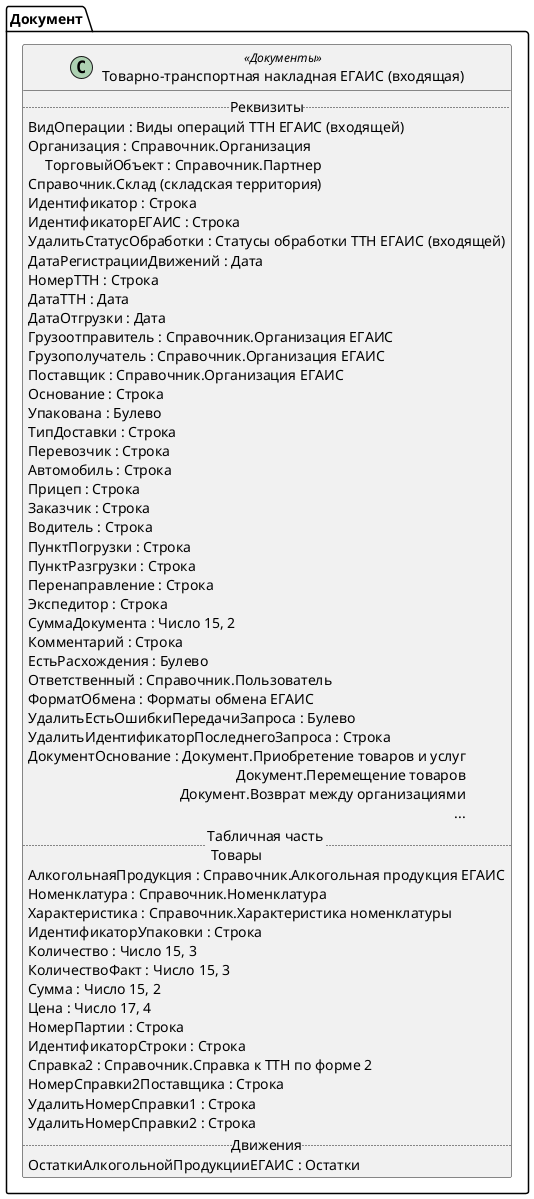 ﻿@startuml ТТНВходящаяЕГАИС
'!include templates.wsd
'..\include templates.wsd
class Документ.ТТНВходящаяЕГАИС as "Товарно-транспортная накладная ЕГАИС (входящая)" <<Документы>>
{
..Реквизиты..
ВидОперации : Виды операций ТТН ЕГАИС (входящей)
Организация : Справочник.Организация
ТорговыйОбъект : Справочник.Партнер\rСправочник.Склад (складская территория)
Идентификатор : Строка
ИдентификаторЕГАИС : Строка
УдалитьСтатусОбработки : Статусы обработки ТТН ЕГАИС (входящей)
ДатаРегистрацииДвижений : Дата
НомерТТН : Строка
ДатаТТН : Дата
ДатаОтгрузки : Дата
Грузоотправитель : Справочник.Организация ЕГАИС
Грузополучатель : Справочник.Организация ЕГАИС
Поставщик : Справочник.Организация ЕГАИС
Основание : Строка
Упакована : Булево
ТипДоставки : Строка
Перевозчик : Строка
Автомобиль : Строка
Прицеп : Строка
Заказчик : Строка
Водитель : Строка
ПунктПогрузки : Строка
ПунктРазгрузки : Строка
Перенаправление : Строка
Экспедитор : Строка
СуммаДокумента : Число 15, 2
Комментарий : Строка
ЕстьРасхождения : Булево
Ответственный : Справочник.Пользователь
ФорматОбмена : Форматы обмена ЕГАИС
УдалитьЕстьОшибкиПередачиЗапроса : Булево
УдалитьИдентификаторПоследнегоЗапроса : Строка
ДокументОснование : Документ.Приобретение товаров и услуг\rДокумент.Перемещение товаров\rДокумент.Возврат между организациями\r...
..Табличная часть \n Товары..
АлкогольнаяПродукция : Справочник.Алкогольная продукция ЕГАИС
Номенклатура : Справочник.Номенклатура
Характеристика : Справочник.Характеристика номенклатуры
ИдентификаторУпаковки : Строка
Количество : Число 15, 3
КоличествоФакт : Число 15, 3
Сумма : Число 15, 2
Цена : Число 17, 4
НомерПартии : Строка
ИдентификаторСтроки : Строка
Справка2 : Справочник.Справка к ТТН по форме 2
НомерСправки2Поставщика : Строка
УдалитьНомерСправки1 : Строка
УдалитьНомерСправки2 : Строка
..Движения..
ОстаткиАлкогольнойПродукцииЕГАИС : Остатки
}
@enduml
